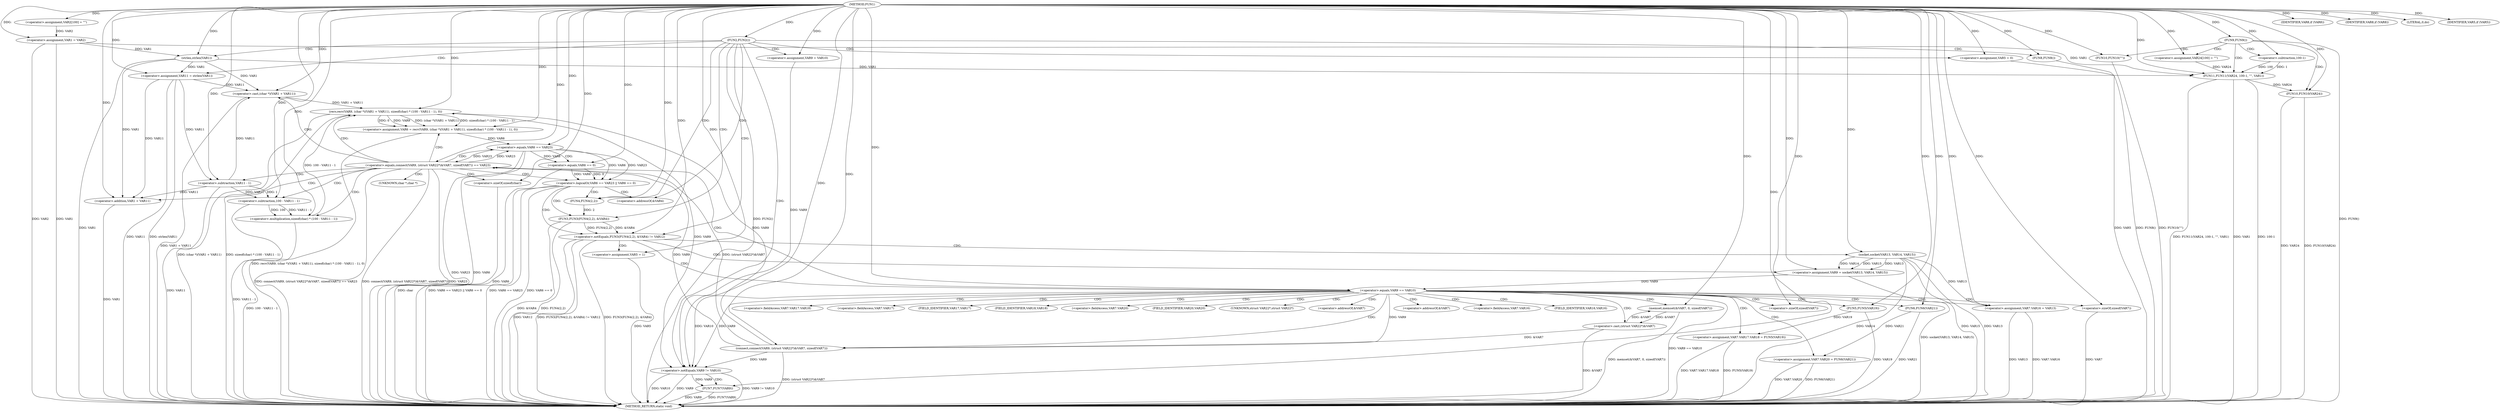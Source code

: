 digraph FUN1 {  
"1000100" [label = "(METHOD,FUN1)" ]
"1000264" [label = "(METHOD_RETURN,static void)" ]
"1000104" [label = "(<operator>.assignment,VAR2[100] = \"\")" ]
"1000107" [label = "(<operator>.assignment,VAR1 = VAR2)" ]
"1000111" [label = "(FUN2,FUN2())" ]
"1000116" [label = "(<operator>.assignment,VAR5 = 0)" ]
"1000123" [label = "(<operator>.assignment,VAR9 = VAR10)" ]
"1000127" [label = "(<operator>.assignment,VAR11 = strlen(VAR1))" ]
"1000129" [label = "(strlen,strlen(VAR1))" ]
"1000134" [label = "(<operator>.notEquals,FUN3(FUN4(2,2), &VAR4) != VAR12)" ]
"1000135" [label = "(FUN3,FUN3(FUN4(2,2), &VAR4))" ]
"1000136" [label = "(FUN4,FUN4(2,2))" ]
"1000144" [label = "(<operator>.assignment,VAR5 = 1)" ]
"1000147" [label = "(<operator>.assignment,VAR9 = socket(VAR13, VAR14, VAR15))" ]
"1000149" [label = "(socket,socket(VAR13, VAR14, VAR15))" ]
"1000154" [label = "(<operator>.equals,VAR9 == VAR10)" ]
"1000159" [label = "(memset,memset(&VAR7, 0, sizeof(VAR7)))" ]
"1000163" [label = "(<operator>.sizeOf,sizeof(VAR7))" ]
"1000165" [label = "(<operator>.assignment,VAR7.VAR16 = VAR13)" ]
"1000170" [label = "(<operator>.assignment,VAR7.VAR17.VAR18 = FUN5(VAR19))" ]
"1000176" [label = "(FUN5,FUN5(VAR19))" ]
"1000178" [label = "(<operator>.assignment,VAR7.VAR20 = FUN6(VAR21))" ]
"1000182" [label = "(FUN6,FUN6(VAR21))" ]
"1000185" [label = "(<operator>.equals,connect(VAR9, (struct VAR22*)&VAR7, sizeof(VAR7)) == VAR23)" ]
"1000186" [label = "(connect,connect(VAR9, (struct VAR22*)&VAR7, sizeof(VAR7)))" ]
"1000188" [label = "(<operator>.cast,(struct VAR22*)&VAR7)" ]
"1000192" [label = "(<operator>.sizeOf,sizeof(VAR7))" ]
"1000197" [label = "(<operator>.assignment,VAR6 = recv(VAR9, (char *)(VAR1 + VAR11), sizeof(char) * (100 - VAR11 - 1), 0))" ]
"1000199" [label = "(recv,recv(VAR9, (char *)(VAR1 + VAR11), sizeof(char) * (100 - VAR11 - 1), 0))" ]
"1000201" [label = "(<operator>.cast,(char *)(VAR1 + VAR11))" ]
"1000203" [label = "(<operator>.addition,VAR1 + VAR11)" ]
"1000206" [label = "(<operator>.multiplication,sizeof(char) * (100 - VAR11 - 1))" ]
"1000207" [label = "(<operator>.sizeOf,sizeof(char))" ]
"1000209" [label = "(<operator>.subtraction,100 - VAR11 - 1)" ]
"1000211" [label = "(<operator>.subtraction,VAR11 - 1)" ]
"1000216" [label = "(<operator>.logicalOr,VAR6 == VAR23 || VAR6 == 0)" ]
"1000217" [label = "(<operator>.equals,VAR6 == VAR23)" ]
"1000220" [label = "(<operator>.equals,VAR6 == 0)" ]
"1000226" [label = "(IDENTIFIER,VAR8,if (VAR8))" ]
"1000229" [label = "(IDENTIFIER,VAR8,if (VAR8))" ]
"1000231" [label = "(LITERAL,0,do)" ]
"1000233" [label = "(<operator>.notEquals,VAR9 != VAR10)" ]
"1000237" [label = "(FUN7,FUN7(VAR9))" ]
"1000240" [label = "(IDENTIFIER,VAR5,if (VAR5))" ]
"1000242" [label = "(FUN8,FUN8())" ]
"1000244" [label = "(FUN9,FUN9())" ]
"1000246" [label = "(FUN10,FUN10(\"\"))" ]
"1000252" [label = "(<operator>.assignment,VAR24[100] = \"\")" ]
"1000255" [label = "(FUN11,FUN11(VAR24, 100-1, \"\", VAR1))" ]
"1000257" [label = "(<operator>.subtraction,100-1)" ]
"1000262" [label = "(FUN10,FUN10(VAR24))" ]
"1000139" [label = "(<operator>.addressOf,&VAR4)" ]
"1000160" [label = "(<operator>.addressOf,&VAR7)" ]
"1000166" [label = "(<operator>.fieldAccess,VAR7.VAR16)" ]
"1000168" [label = "(FIELD_IDENTIFIER,VAR16,VAR16)" ]
"1000171" [label = "(<operator>.fieldAccess,VAR7.VAR17.VAR18)" ]
"1000172" [label = "(<operator>.fieldAccess,VAR7.VAR17)" ]
"1000174" [label = "(FIELD_IDENTIFIER,VAR17,VAR17)" ]
"1000175" [label = "(FIELD_IDENTIFIER,VAR18,VAR18)" ]
"1000179" [label = "(<operator>.fieldAccess,VAR7.VAR20)" ]
"1000181" [label = "(FIELD_IDENTIFIER,VAR20,VAR20)" ]
"1000189" [label = "(UNKNOWN,struct VAR22*,struct VAR22*)" ]
"1000190" [label = "(<operator>.addressOf,&VAR7)" ]
"1000202" [label = "(UNKNOWN,char *,char *)" ]
  "1000185" -> "1000264"  [ label = "DDG: connect(VAR9, (struct VAR22*)&VAR7, sizeof(VAR7)) == VAR23"] 
  "1000216" -> "1000264"  [ label = "DDG: VAR6 == VAR23 || VAR6 == 0"] 
  "1000217" -> "1000264"  [ label = "DDG: VAR23"] 
  "1000246" -> "1000264"  [ label = "DDG: FUN10(\"\")"] 
  "1000107" -> "1000264"  [ label = "DDG: VAR2"] 
  "1000178" -> "1000264"  [ label = "DDG: FUN6(VAR21)"] 
  "1000159" -> "1000264"  [ label = "DDG: memset(&VAR7, 0, sizeof(VAR7))"] 
  "1000116" -> "1000264"  [ label = "DDG: VAR5"] 
  "1000186" -> "1000264"  [ label = "DDG: (struct VAR22*)&VAR7"] 
  "1000129" -> "1000264"  [ label = "DDG: VAR1"] 
  "1000185" -> "1000264"  [ label = "DDG: connect(VAR9, (struct VAR22*)&VAR7, sizeof(VAR7))"] 
  "1000220" -> "1000264"  [ label = "DDG: VAR6"] 
  "1000185" -> "1000264"  [ label = "DDG: VAR23"] 
  "1000199" -> "1000264"  [ label = "DDG: (char *)(VAR1 + VAR11)"] 
  "1000107" -> "1000264"  [ label = "DDG: VAR1"] 
  "1000237" -> "1000264"  [ label = "DDG: FUN7(VAR9)"] 
  "1000206" -> "1000264"  [ label = "DDG: 100 - VAR11 - 1"] 
  "1000149" -> "1000264"  [ label = "DDG: VAR14"] 
  "1000233" -> "1000264"  [ label = "DDG: VAR9 != VAR10"] 
  "1000165" -> "1000264"  [ label = "DDG: VAR13"] 
  "1000233" -> "1000264"  [ label = "DDG: VAR10"] 
  "1000188" -> "1000264"  [ label = "DDG: &VAR7"] 
  "1000178" -> "1000264"  [ label = "DDG: VAR7.VAR20"] 
  "1000255" -> "1000264"  [ label = "DDG: FUN11(VAR24, 100-1, \"\", VAR1)"] 
  "1000216" -> "1000264"  [ label = "DDG: VAR6 == VAR23"] 
  "1000237" -> "1000264"  [ label = "DDG: VAR9"] 
  "1000199" -> "1000264"  [ label = "DDG: sizeof(char) * (100 - VAR11 - 1)"] 
  "1000134" -> "1000264"  [ label = "DDG: VAR12"] 
  "1000135" -> "1000264"  [ label = "DDG: &VAR4"] 
  "1000165" -> "1000264"  [ label = "DDG: VAR7.VAR16"] 
  "1000149" -> "1000264"  [ label = "DDG: VAR15"] 
  "1000127" -> "1000264"  [ label = "DDG: strlen(VAR1)"] 
  "1000134" -> "1000264"  [ label = "DDG: FUN3(FUN4(2,2), &VAR4) != VAR12"] 
  "1000262" -> "1000264"  [ label = "DDG: VAR24"] 
  "1000217" -> "1000264"  [ label = "DDG: VAR6"] 
  "1000201" -> "1000264"  [ label = "DDG: VAR1 + VAR11"] 
  "1000207" -> "1000264"  [ label = "DDG: char"] 
  "1000147" -> "1000264"  [ label = "DDG: socket(VAR13, VAR14, VAR15)"] 
  "1000170" -> "1000264"  [ label = "DDG: FUN5(VAR19)"] 
  "1000211" -> "1000264"  [ label = "DDG: VAR11"] 
  "1000262" -> "1000264"  [ label = "DDG: FUN10(VAR24)"] 
  "1000154" -> "1000264"  [ label = "DDG: VAR9 == VAR10"] 
  "1000197" -> "1000264"  [ label = "DDG: recv(VAR9, (char *)(VAR1 + VAR11), sizeof(char) * (100 - VAR11 - 1), 0)"] 
  "1000134" -> "1000264"  [ label = "DDG: FUN3(FUN4(2,2), &VAR4)"] 
  "1000192" -> "1000264"  [ label = "DDG: VAR7"] 
  "1000209" -> "1000264"  [ label = "DDG: VAR11 - 1"] 
  "1000233" -> "1000264"  [ label = "DDG: VAR9"] 
  "1000135" -> "1000264"  [ label = "DDG: FUN4(2,2)"] 
  "1000242" -> "1000264"  [ label = "DDG: FUN8()"] 
  "1000144" -> "1000264"  [ label = "DDG: VAR5"] 
  "1000216" -> "1000264"  [ label = "DDG: VAR6 == 0"] 
  "1000170" -> "1000264"  [ label = "DDG: VAR7.VAR17.VAR18"] 
  "1000176" -> "1000264"  [ label = "DDG: VAR19"] 
  "1000244" -> "1000264"  [ label = "DDG: FUN9()"] 
  "1000149" -> "1000264"  [ label = "DDG: VAR13"] 
  "1000255" -> "1000264"  [ label = "DDG: 100-1"] 
  "1000255" -> "1000264"  [ label = "DDG: VAR1"] 
  "1000127" -> "1000264"  [ label = "DDG: VAR11"] 
  "1000111" -> "1000264"  [ label = "DDG: FUN2()"] 
  "1000182" -> "1000264"  [ label = "DDG: VAR21"] 
  "1000203" -> "1000264"  [ label = "DDG: VAR1"] 
  "1000100" -> "1000104"  [ label = "DDG: "] 
  "1000104" -> "1000107"  [ label = "DDG: VAR2"] 
  "1000100" -> "1000107"  [ label = "DDG: "] 
  "1000100" -> "1000111"  [ label = "DDG: "] 
  "1000100" -> "1000116"  [ label = "DDG: "] 
  "1000100" -> "1000123"  [ label = "DDG: "] 
  "1000129" -> "1000127"  [ label = "DDG: VAR1"] 
  "1000100" -> "1000127"  [ label = "DDG: "] 
  "1000107" -> "1000129"  [ label = "DDG: VAR1"] 
  "1000100" -> "1000129"  [ label = "DDG: "] 
  "1000135" -> "1000134"  [ label = "DDG: FUN4(2,2)"] 
  "1000135" -> "1000134"  [ label = "DDG: &VAR4"] 
  "1000136" -> "1000135"  [ label = "DDG: 2"] 
  "1000100" -> "1000136"  [ label = "DDG: "] 
  "1000100" -> "1000134"  [ label = "DDG: "] 
  "1000100" -> "1000144"  [ label = "DDG: "] 
  "1000149" -> "1000147"  [ label = "DDG: VAR13"] 
  "1000149" -> "1000147"  [ label = "DDG: VAR14"] 
  "1000149" -> "1000147"  [ label = "DDG: VAR15"] 
  "1000100" -> "1000147"  [ label = "DDG: "] 
  "1000100" -> "1000149"  [ label = "DDG: "] 
  "1000147" -> "1000154"  [ label = "DDG: VAR9"] 
  "1000100" -> "1000154"  [ label = "DDG: "] 
  "1000188" -> "1000159"  [ label = "DDG: &VAR7"] 
  "1000100" -> "1000159"  [ label = "DDG: "] 
  "1000100" -> "1000163"  [ label = "DDG: "] 
  "1000149" -> "1000165"  [ label = "DDG: VAR13"] 
  "1000100" -> "1000165"  [ label = "DDG: "] 
  "1000176" -> "1000170"  [ label = "DDG: VAR19"] 
  "1000100" -> "1000176"  [ label = "DDG: "] 
  "1000182" -> "1000178"  [ label = "DDG: VAR21"] 
  "1000100" -> "1000182"  [ label = "DDG: "] 
  "1000186" -> "1000185"  [ label = "DDG: VAR9"] 
  "1000186" -> "1000185"  [ label = "DDG: (struct VAR22*)&VAR7"] 
  "1000154" -> "1000186"  [ label = "DDG: VAR9"] 
  "1000100" -> "1000186"  [ label = "DDG: "] 
  "1000188" -> "1000186"  [ label = "DDG: &VAR7"] 
  "1000159" -> "1000188"  [ label = "DDG: &VAR7"] 
  "1000100" -> "1000192"  [ label = "DDG: "] 
  "1000217" -> "1000185"  [ label = "DDG: VAR23"] 
  "1000100" -> "1000185"  [ label = "DDG: "] 
  "1000199" -> "1000197"  [ label = "DDG: VAR9"] 
  "1000199" -> "1000197"  [ label = "DDG: (char *)(VAR1 + VAR11)"] 
  "1000199" -> "1000197"  [ label = "DDG: sizeof(char) * (100 - VAR11 - 1)"] 
  "1000199" -> "1000197"  [ label = "DDG: 0"] 
  "1000100" -> "1000197"  [ label = "DDG: "] 
  "1000186" -> "1000199"  [ label = "DDG: VAR9"] 
  "1000100" -> "1000199"  [ label = "DDG: "] 
  "1000201" -> "1000199"  [ label = "DDG: VAR1 + VAR11"] 
  "1000129" -> "1000201"  [ label = "DDG: VAR1"] 
  "1000100" -> "1000201"  [ label = "DDG: "] 
  "1000211" -> "1000201"  [ label = "DDG: VAR11"] 
  "1000127" -> "1000201"  [ label = "DDG: VAR11"] 
  "1000129" -> "1000203"  [ label = "DDG: VAR1"] 
  "1000100" -> "1000203"  [ label = "DDG: "] 
  "1000211" -> "1000203"  [ label = "DDG: VAR11"] 
  "1000127" -> "1000203"  [ label = "DDG: VAR11"] 
  "1000206" -> "1000199"  [ label = "DDG: 100 - VAR11 - 1"] 
  "1000100" -> "1000206"  [ label = "DDG: "] 
  "1000100" -> "1000207"  [ label = "DDG: "] 
  "1000209" -> "1000206"  [ label = "DDG: 100"] 
  "1000209" -> "1000206"  [ label = "DDG: VAR11 - 1"] 
  "1000100" -> "1000209"  [ label = "DDG: "] 
  "1000211" -> "1000209"  [ label = "DDG: VAR11"] 
  "1000211" -> "1000209"  [ label = "DDG: 1"] 
  "1000100" -> "1000211"  [ label = "DDG: "] 
  "1000127" -> "1000211"  [ label = "DDG: VAR11"] 
  "1000217" -> "1000216"  [ label = "DDG: VAR6"] 
  "1000217" -> "1000216"  [ label = "DDG: VAR23"] 
  "1000197" -> "1000217"  [ label = "DDG: VAR6"] 
  "1000100" -> "1000217"  [ label = "DDG: "] 
  "1000185" -> "1000217"  [ label = "DDG: VAR23"] 
  "1000220" -> "1000216"  [ label = "DDG: VAR6"] 
  "1000220" -> "1000216"  [ label = "DDG: 0"] 
  "1000217" -> "1000220"  [ label = "DDG: VAR6"] 
  "1000100" -> "1000220"  [ label = "DDG: "] 
  "1000100" -> "1000226"  [ label = "DDG: "] 
  "1000100" -> "1000229"  [ label = "DDG: "] 
  "1000100" -> "1000231"  [ label = "DDG: "] 
  "1000186" -> "1000233"  [ label = "DDG: VAR9"] 
  "1000199" -> "1000233"  [ label = "DDG: VAR9"] 
  "1000154" -> "1000233"  [ label = "DDG: VAR9"] 
  "1000123" -> "1000233"  [ label = "DDG: VAR9"] 
  "1000100" -> "1000233"  [ label = "DDG: "] 
  "1000154" -> "1000233"  [ label = "DDG: VAR10"] 
  "1000233" -> "1000237"  [ label = "DDG: VAR9"] 
  "1000100" -> "1000237"  [ label = "DDG: "] 
  "1000100" -> "1000240"  [ label = "DDG: "] 
  "1000100" -> "1000242"  [ label = "DDG: "] 
  "1000100" -> "1000244"  [ label = "DDG: "] 
  "1000100" -> "1000246"  [ label = "DDG: "] 
  "1000100" -> "1000252"  [ label = "DDG: "] 
  "1000252" -> "1000255"  [ label = "DDG: VAR24"] 
  "1000100" -> "1000255"  [ label = "DDG: "] 
  "1000257" -> "1000255"  [ label = "DDG: 100"] 
  "1000257" -> "1000255"  [ label = "DDG: 1"] 
  "1000100" -> "1000257"  [ label = "DDG: "] 
  "1000129" -> "1000255"  [ label = "DDG: VAR1"] 
  "1000107" -> "1000255"  [ label = "DDG: VAR1"] 
  "1000255" -> "1000262"  [ label = "DDG: VAR24"] 
  "1000100" -> "1000262"  [ label = "DDG: "] 
  "1000111" -> "1000127"  [ label = "CDG: "] 
  "1000111" -> "1000233"  [ label = "CDG: "] 
  "1000111" -> "1000139"  [ label = "CDG: "] 
  "1000111" -> "1000116"  [ label = "CDG: "] 
  "1000111" -> "1000123"  [ label = "CDG: "] 
  "1000111" -> "1000135"  [ label = "CDG: "] 
  "1000111" -> "1000136"  [ label = "CDG: "] 
  "1000111" -> "1000129"  [ label = "CDG: "] 
  "1000111" -> "1000134"  [ label = "CDG: "] 
  "1000111" -> "1000242"  [ label = "CDG: "] 
  "1000134" -> "1000144"  [ label = "CDG: "] 
  "1000134" -> "1000149"  [ label = "CDG: "] 
  "1000134" -> "1000154"  [ label = "CDG: "] 
  "1000134" -> "1000147"  [ label = "CDG: "] 
  "1000154" -> "1000174"  [ label = "CDG: "] 
  "1000154" -> "1000182"  [ label = "CDG: "] 
  "1000154" -> "1000166"  [ label = "CDG: "] 
  "1000154" -> "1000165"  [ label = "CDG: "] 
  "1000154" -> "1000188"  [ label = "CDG: "] 
  "1000154" -> "1000190"  [ label = "CDG: "] 
  "1000154" -> "1000175"  [ label = "CDG: "] 
  "1000154" -> "1000160"  [ label = "CDG: "] 
  "1000154" -> "1000179"  [ label = "CDG: "] 
  "1000154" -> "1000192"  [ label = "CDG: "] 
  "1000154" -> "1000176"  [ label = "CDG: "] 
  "1000154" -> "1000185"  [ label = "CDG: "] 
  "1000154" -> "1000186"  [ label = "CDG: "] 
  "1000154" -> "1000172"  [ label = "CDG: "] 
  "1000154" -> "1000189"  [ label = "CDG: "] 
  "1000154" -> "1000163"  [ label = "CDG: "] 
  "1000154" -> "1000168"  [ label = "CDG: "] 
  "1000154" -> "1000178"  [ label = "CDG: "] 
  "1000154" -> "1000159"  [ label = "CDG: "] 
  "1000154" -> "1000170"  [ label = "CDG: "] 
  "1000154" -> "1000171"  [ label = "CDG: "] 
  "1000154" -> "1000181"  [ label = "CDG: "] 
  "1000185" -> "1000211"  [ label = "CDG: "] 
  "1000185" -> "1000199"  [ label = "CDG: "] 
  "1000185" -> "1000197"  [ label = "CDG: "] 
  "1000185" -> "1000216"  [ label = "CDG: "] 
  "1000185" -> "1000206"  [ label = "CDG: "] 
  "1000185" -> "1000201"  [ label = "CDG: "] 
  "1000185" -> "1000217"  [ label = "CDG: "] 
  "1000185" -> "1000207"  [ label = "CDG: "] 
  "1000185" -> "1000203"  [ label = "CDG: "] 
  "1000185" -> "1000202"  [ label = "CDG: "] 
  "1000185" -> "1000209"  [ label = "CDG: "] 
  "1000216" -> "1000139"  [ label = "CDG: "] 
  "1000216" -> "1000135"  [ label = "CDG: "] 
  "1000216" -> "1000136"  [ label = "CDG: "] 
  "1000216" -> "1000134"  [ label = "CDG: "] 
  "1000217" -> "1000220"  [ label = "CDG: "] 
  "1000233" -> "1000237"  [ label = "CDG: "] 
  "1000244" -> "1000255"  [ label = "CDG: "] 
  "1000244" -> "1000246"  [ label = "CDG: "] 
  "1000244" -> "1000262"  [ label = "CDG: "] 
  "1000244" -> "1000252"  [ label = "CDG: "] 
  "1000244" -> "1000257"  [ label = "CDG: "] 
}

